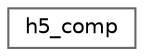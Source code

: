 digraph "Graphical Class Hierarchy"
{
 // INTERACTIVE_SVG=YES
 // LATEX_PDF_SIZE
  bgcolor="transparent";
  edge [fontname=Helvetica,fontsize=10,labelfontname=Helvetica,labelfontsize=10];
  node [fontname=Helvetica,fontsize=10,shape=box,height=0.2,width=0.4];
  rankdir="LR";
  Node0 [id="Node000000",label="h5_comp",height=0.2,width=0.4,color="grey40", fillcolor="white", style="filled",URL="$d2/df8/structh5__comp.html",tooltip="— Definitions of necessary data types — ///"];
}
